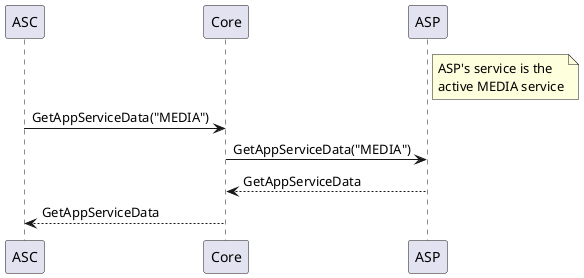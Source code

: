 @startuml GetAppServiceData

participant ASC
participant Core
participant ASP

note right of ASP: ASP's service is the\nactive MEDIA service

ASC -> Core: GetAppServiceData("MEDIA")
Core -> ASP: GetAppServiceData("MEDIA")
ASP --> Core: GetAppServiceData
Core --> ASC: GetAppServiceData

@enduml
